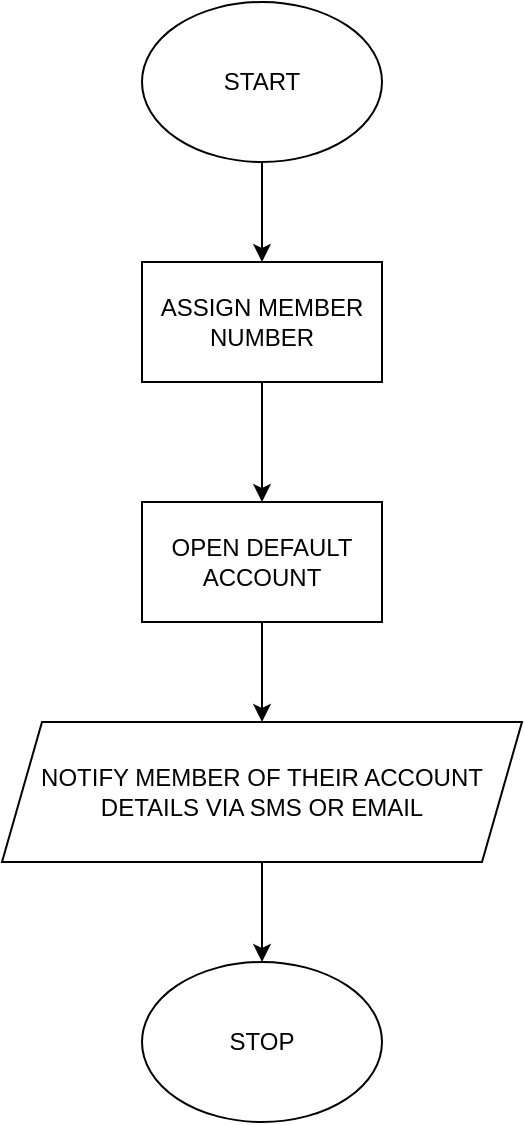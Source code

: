 <mxfile version="20.7.4" type="device"><diagram id="Y8GnnIDjSMla8xgGrSSL" name="Page-1"><mxGraphModel dx="520" dy="443" grid="1" gridSize="10" guides="1" tooltips="1" connect="1" arrows="1" fold="1" page="1" pageScale="1" pageWidth="827" pageHeight="1169" math="0" shadow="0"><root><mxCell id="0"/><mxCell id="1" parent="0"/><mxCell id="SO1jSIIe_wPBtj5UMG2t-10" style="edgeStyle=orthogonalEdgeStyle;rounded=0;orthogonalLoop=1;jettySize=auto;html=1;exitX=0.5;exitY=1;exitDx=0;exitDy=0;entryX=0.5;entryY=0;entryDx=0;entryDy=0;" edge="1" parent="1" source="SO1jSIIe_wPBtj5UMG2t-1" target="SO1jSIIe_wPBtj5UMG2t-2"><mxGeometry relative="1" as="geometry"/></mxCell><mxCell id="SO1jSIIe_wPBtj5UMG2t-1" value="START" style="ellipse;whiteSpace=wrap;html=1;" vertex="1" parent="1"><mxGeometry x="360" y="10" width="120" height="80" as="geometry"/></mxCell><mxCell id="SO1jSIIe_wPBtj5UMG2t-9" style="edgeStyle=orthogonalEdgeStyle;rounded=0;orthogonalLoop=1;jettySize=auto;html=1;exitX=0.5;exitY=1;exitDx=0;exitDy=0;entryX=0.5;entryY=0;entryDx=0;entryDy=0;" edge="1" parent="1" source="SO1jSIIe_wPBtj5UMG2t-2" target="SO1jSIIe_wPBtj5UMG2t-3"><mxGeometry relative="1" as="geometry"/></mxCell><mxCell id="SO1jSIIe_wPBtj5UMG2t-2" value="ASSIGN MEMBER NUMBER" style="rounded=0;whiteSpace=wrap;html=1;" vertex="1" parent="1"><mxGeometry x="360" y="140" width="120" height="60" as="geometry"/></mxCell><mxCell id="SO1jSIIe_wPBtj5UMG2t-8" style="edgeStyle=orthogonalEdgeStyle;rounded=0;orthogonalLoop=1;jettySize=auto;html=1;exitX=0.5;exitY=1;exitDx=0;exitDy=0;entryX=0.5;entryY=0;entryDx=0;entryDy=0;" edge="1" parent="1" source="SO1jSIIe_wPBtj5UMG2t-3" target="SO1jSIIe_wPBtj5UMG2t-4"><mxGeometry relative="1" as="geometry"/></mxCell><mxCell id="SO1jSIIe_wPBtj5UMG2t-3" value="OPEN DEFAULT ACCOUNT" style="rounded=0;whiteSpace=wrap;html=1;" vertex="1" parent="1"><mxGeometry x="360" y="260" width="120" height="60" as="geometry"/></mxCell><mxCell id="SO1jSIIe_wPBtj5UMG2t-7" style="edgeStyle=orthogonalEdgeStyle;rounded=0;orthogonalLoop=1;jettySize=auto;html=1;exitX=0.5;exitY=1;exitDx=0;exitDy=0;entryX=0.5;entryY=0;entryDx=0;entryDy=0;" edge="1" parent="1" source="SO1jSIIe_wPBtj5UMG2t-4" target="SO1jSIIe_wPBtj5UMG2t-5"><mxGeometry relative="1" as="geometry"/></mxCell><mxCell id="SO1jSIIe_wPBtj5UMG2t-4" value="NOTIFY MEMBER OF THEIR ACCOUNT DETAILS VIA SMS OR EMAIL" style="shape=parallelogram;perimeter=parallelogramPerimeter;whiteSpace=wrap;html=1;fixedSize=1;" vertex="1" parent="1"><mxGeometry x="290" y="370" width="260" height="70" as="geometry"/></mxCell><mxCell id="SO1jSIIe_wPBtj5UMG2t-5" value="STOP" style="ellipse;whiteSpace=wrap;html=1;" vertex="1" parent="1"><mxGeometry x="360" y="490" width="120" height="80" as="geometry"/></mxCell></root></mxGraphModel></diagram></mxfile>